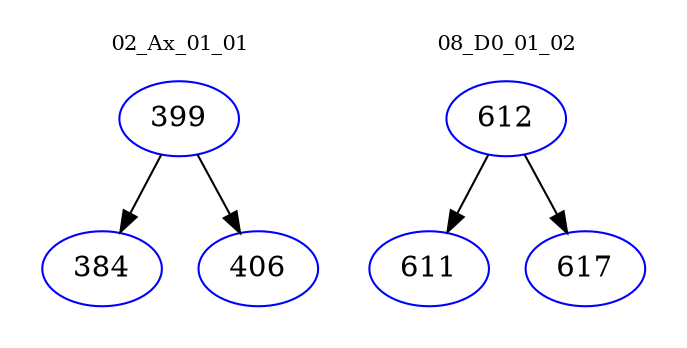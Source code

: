 digraph{
subgraph cluster_0 {
color = white
label = "02_Ax_01_01";
fontsize=10;
T0_399 [label="399", color="blue"]
T0_399 -> T0_384 [color="black"]
T0_384 [label="384", color="blue"]
T0_399 -> T0_406 [color="black"]
T0_406 [label="406", color="blue"]
}
subgraph cluster_1 {
color = white
label = "08_D0_01_02";
fontsize=10;
T1_612 [label="612", color="blue"]
T1_612 -> T1_611 [color="black"]
T1_611 [label="611", color="blue"]
T1_612 -> T1_617 [color="black"]
T1_617 [label="617", color="blue"]
}
}
